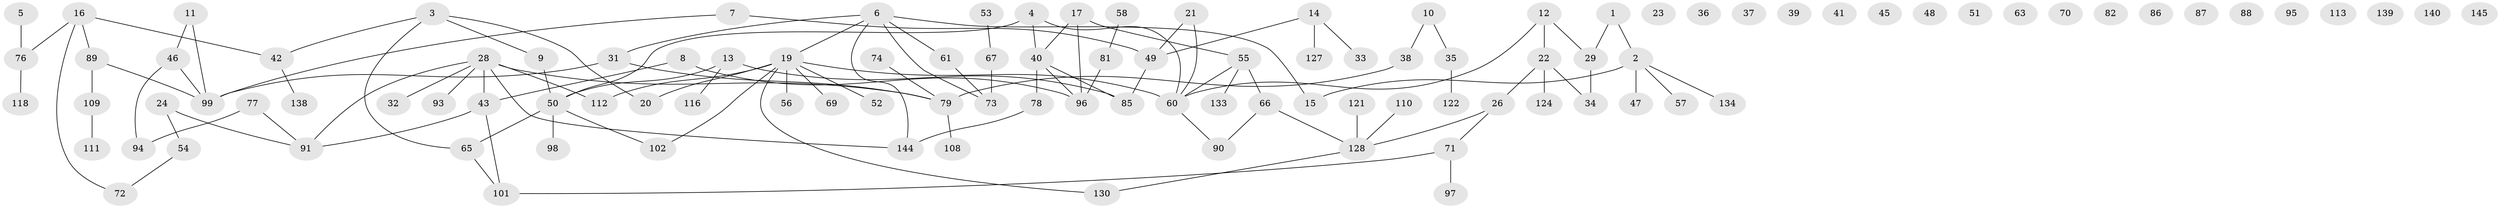 // original degree distribution, {2: 0.25517241379310346, 4: 0.10344827586206896, 3: 0.2, 1: 0.2620689655172414, 0: 0.1310344827586207, 5: 0.027586206896551724, 9: 0.006896551724137931, 6: 0.013793103448275862}
// Generated by graph-tools (version 1.1) at 2025/41/03/06/25 10:41:19]
// undirected, 108 vertices, 113 edges
graph export_dot {
graph [start="1"]
  node [color=gray90,style=filled];
  1;
  2 [super="+25"];
  3 [super="+27"];
  4 [super="+105"];
  5;
  6 [super="+84"];
  7 [super="+100"];
  8;
  9 [super="+142"];
  10 [super="+30"];
  11 [super="+83"];
  12;
  13 [super="+18"];
  14 [super="+136"];
  15;
  16 [super="+123"];
  17 [super="+115"];
  19 [super="+59"];
  20;
  21;
  22 [super="+143"];
  23;
  24;
  26;
  28 [super="+44"];
  29 [super="+129"];
  31;
  32;
  33;
  34;
  35 [super="+62"];
  36;
  37;
  38 [super="+64"];
  39;
  40 [super="+117"];
  41;
  42 [super="+141"];
  43 [super="+103"];
  45;
  46 [super="+75"];
  47;
  48;
  49;
  50 [super="+119"];
  51;
  52;
  53;
  54;
  55 [super="+137"];
  56;
  57;
  58;
  60 [super="+104"];
  61;
  63;
  65;
  66;
  67 [super="+68"];
  69;
  70;
  71 [super="+92"];
  72;
  73 [super="+80"];
  74;
  76;
  77;
  78;
  79 [super="+132"];
  81;
  82;
  85 [super="+106"];
  86;
  87;
  88;
  89;
  90 [super="+107"];
  91 [super="+125"];
  93;
  94 [super="+126"];
  95;
  96;
  97;
  98;
  99 [super="+120"];
  101 [super="+114"];
  102;
  108;
  109;
  110;
  111;
  112;
  113;
  116;
  118;
  121;
  122;
  124;
  127 [super="+135"];
  128 [super="+131"];
  130;
  133;
  134;
  138;
  139;
  140;
  144;
  145;
  1 -- 2;
  1 -- 29;
  2 -- 15;
  2 -- 57;
  2 -- 134;
  2 -- 47;
  3 -- 42;
  3 -- 65;
  3 -- 20;
  3 -- 9;
  4 -- 50;
  4 -- 60;
  4 -- 40;
  5 -- 76;
  6 -- 15;
  6 -- 61;
  6 -- 144;
  6 -- 73;
  6 -- 19;
  6 -- 31;
  7 -- 49;
  7 -- 99;
  8 -- 43;
  8 -- 96;
  9 -- 50;
  10 -- 38;
  10 -- 35;
  11 -- 99;
  11 -- 46;
  12 -- 22;
  12 -- 29;
  12 -- 60;
  13 -- 116;
  13 -- 50;
  13 -- 85;
  14 -- 33;
  14 -- 49;
  14 -- 127;
  16 -- 72;
  16 -- 89;
  16 -- 42;
  16 -- 76;
  17 -- 55;
  17 -- 96;
  17 -- 40;
  19 -- 102;
  19 -- 130;
  19 -- 69;
  19 -- 112;
  19 -- 20;
  19 -- 52;
  19 -- 56;
  19 -- 60;
  21 -- 49;
  21 -- 60;
  22 -- 26;
  22 -- 34;
  22 -- 124;
  24 -- 54;
  24 -- 91;
  26 -- 128;
  26 -- 71;
  28 -- 32;
  28 -- 112;
  28 -- 144;
  28 -- 91;
  28 -- 43;
  28 -- 93;
  28 -- 79;
  29 -- 34;
  31 -- 79;
  31 -- 99;
  35 -- 122;
  38 -- 79;
  40 -- 96;
  40 -- 85;
  40 -- 78;
  42 -- 138;
  43 -- 101;
  43 -- 91;
  46 -- 94;
  46 -- 99;
  49 -- 85;
  50 -- 98;
  50 -- 65;
  50 -- 102;
  53 -- 67;
  54 -- 72;
  55 -- 60;
  55 -- 66;
  55 -- 133;
  58 -- 81;
  60 -- 90;
  61 -- 73;
  65 -- 101;
  66 -- 128;
  66 -- 90;
  67 -- 73;
  71 -- 101;
  71 -- 97;
  74 -- 79;
  76 -- 118;
  77 -- 94;
  77 -- 91;
  78 -- 144;
  79 -- 108;
  81 -- 96;
  89 -- 109;
  89 -- 99;
  109 -- 111;
  110 -- 128;
  121 -- 128;
  128 -- 130;
}
